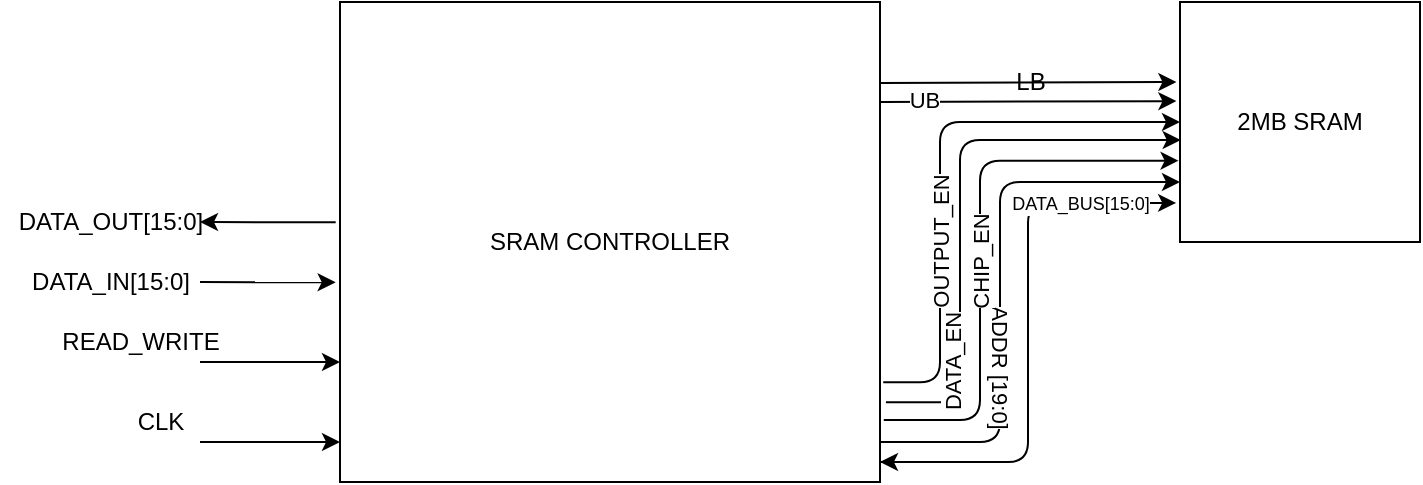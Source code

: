 <mxfile version="13.9.9" type="github">
  <diagram id="r5ZC-w33vzgte6JM3MOx" name="Page-1">
    <mxGraphModel dx="1185" dy="644" grid="1" gridSize="10" guides="1" tooltips="1" connect="1" arrows="1" fold="1" page="1" pageScale="1" pageWidth="4681" pageHeight="3300" math="0" shadow="0">
      <root>
        <mxCell id="0" />
        <mxCell id="1" parent="0" />
        <mxCell id="Q9YdJj5kPWvqrhC-6Ocr-1" value="SRAM CONTROLLER" style="rounded=0;whiteSpace=wrap;html=1;" vertex="1" parent="1">
          <mxGeometry x="510" y="180" width="270" height="240" as="geometry" />
        </mxCell>
        <mxCell id="Q9YdJj5kPWvqrhC-6Ocr-2" value="" style="endArrow=classic;html=1;" edge="1" parent="1">
          <mxGeometry width="50" height="50" relative="1" as="geometry">
            <mxPoint x="440" y="400" as="sourcePoint" />
            <mxPoint x="510" y="400" as="targetPoint" />
          </mxGeometry>
        </mxCell>
        <mxCell id="Q9YdJj5kPWvqrhC-6Ocr-4" value="CLK" style="text;html=1;align=center;verticalAlign=middle;resizable=0;points=[];autosize=1;" vertex="1" parent="1">
          <mxGeometry x="400" y="380" width="40" height="20" as="geometry" />
        </mxCell>
        <mxCell id="Q9YdJj5kPWvqrhC-6Ocr-8" value="2MB SRAM" style="rounded=0;whiteSpace=wrap;html=1;" vertex="1" parent="1">
          <mxGeometry x="930" y="180" width="120" height="120" as="geometry" />
        </mxCell>
        <mxCell id="Q9YdJj5kPWvqrhC-6Ocr-9" value="" style="edgeStyle=elbowEdgeStyle;elbow=horizontal;endArrow=classic;html=1;entryX=-0.016;entryY=0.837;entryDx=0;entryDy=0;entryPerimeter=0;" edge="1" parent="1" target="Q9YdJj5kPWvqrhC-6Ocr-8">
          <mxGeometry width="50" height="50" relative="1" as="geometry">
            <mxPoint x="780" y="410" as="sourcePoint" />
            <mxPoint x="830" y="360" as="targetPoint" />
          </mxGeometry>
        </mxCell>
        <mxCell id="Q9YdJj5kPWvqrhC-6Ocr-10" value="" style="edgeStyle=elbowEdgeStyle;elbow=horizontal;endArrow=classic;html=1;entryX=0;entryY=0.75;entryDx=0;entryDy=0;" edge="1" parent="1" target="Q9YdJj5kPWvqrhC-6Ocr-8">
          <mxGeometry width="50" height="50" relative="1" as="geometry">
            <mxPoint x="780" y="400" as="sourcePoint" />
            <mxPoint x="924" y="269.96" as="targetPoint" />
            <Array as="points">
              <mxPoint x="840" y="340" />
            </Array>
          </mxGeometry>
        </mxCell>
        <mxCell id="Q9YdJj5kPWvqrhC-6Ocr-11" value="" style="edgeStyle=elbowEdgeStyle;elbow=horizontal;endArrow=classic;html=1;entryX=-0.006;entryY=0.661;entryDx=0;entryDy=0;entryPerimeter=0;exitX=1.007;exitY=0.871;exitDx=0;exitDy=0;exitPerimeter=0;" edge="1" parent="1" source="Q9YdJj5kPWvqrhC-6Ocr-1" target="Q9YdJj5kPWvqrhC-6Ocr-8">
          <mxGeometry width="50" height="50" relative="1" as="geometry">
            <mxPoint x="760" y="390.04" as="sourcePoint" />
            <mxPoint x="904" y="260.0" as="targetPoint" />
            <Array as="points">
              <mxPoint x="830" y="330" />
            </Array>
          </mxGeometry>
        </mxCell>
        <mxCell id="Q9YdJj5kPWvqrhC-6Ocr-12" value="" style="edgeStyle=elbowEdgeStyle;elbow=horizontal;endArrow=classic;html=1;entryX=0.003;entryY=0.575;entryDx=0;entryDy=0;entryPerimeter=0;exitX=1.011;exitY=0.834;exitDx=0;exitDy=0;exitPerimeter=0;" edge="1" parent="1" source="Q9YdJj5kPWvqrhC-6Ocr-1" target="Q9YdJj5kPWvqrhC-6Ocr-8">
          <mxGeometry width="50" height="50" relative="1" as="geometry">
            <mxPoint x="770" y="380" as="sourcePoint" />
            <mxPoint x="914" y="249.96" as="targetPoint" />
            <Array as="points">
              <mxPoint x="820" y="320" />
            </Array>
          </mxGeometry>
        </mxCell>
        <mxCell id="Q9YdJj5kPWvqrhC-6Ocr-13" value="" style="edgeStyle=elbowEdgeStyle;elbow=horizontal;endArrow=classic;html=1;entryX=0;entryY=0.5;entryDx=0;entryDy=0;exitX=1.006;exitY=0.792;exitDx=0;exitDy=0;exitPerimeter=0;" edge="1" parent="1" source="Q9YdJj5kPWvqrhC-6Ocr-1" target="Q9YdJj5kPWvqrhC-6Ocr-8">
          <mxGeometry width="50" height="50" relative="1" as="geometry">
            <mxPoint x="740" y="365.02" as="sourcePoint" />
            <mxPoint x="884" y="234.98" as="targetPoint" />
            <Array as="points">
              <mxPoint x="810" y="310" />
            </Array>
          </mxGeometry>
        </mxCell>
        <mxCell id="Q9YdJj5kPWvqrhC-6Ocr-14" value="" style="endArrow=classic;html=1;" edge="1" parent="1">
          <mxGeometry width="50" height="50" relative="1" as="geometry">
            <mxPoint x="840" y="410" as="sourcePoint" />
            <mxPoint x="780" y="410" as="targetPoint" />
          </mxGeometry>
        </mxCell>
        <mxCell id="Q9YdJj5kPWvqrhC-6Ocr-15" value="&lt;font style=&quot;font-size: 9px&quot;&gt;DATA_BUS[15:0]&lt;/font&gt;" style="edgeLabel;html=1;align=center;verticalAlign=middle;resizable=0;points=[];" vertex="1" connectable="0" parent="Q9YdJj5kPWvqrhC-6Ocr-14">
          <mxGeometry x="-0.446" relative="1" as="geometry">
            <mxPoint x="56.67" y="-130" as="offset" />
          </mxGeometry>
        </mxCell>
        <mxCell id="Q9YdJj5kPWvqrhC-6Ocr-16" value="ADDR [19:0]" style="edgeLabel;html=1;align=center;verticalAlign=middle;resizable=0;points=[];rotation=90;" vertex="1" connectable="0" parent="1">
          <mxGeometry x="840.003" y="350" as="geometry">
            <mxPoint x="12" y="1.776e-15" as="offset" />
          </mxGeometry>
        </mxCell>
        <mxCell id="Q9YdJj5kPWvqrhC-6Ocr-17" value="CHIP_EN" style="edgeLabel;html=1;align=center;verticalAlign=middle;resizable=0;points=[];rotation=-90;" vertex="1" connectable="0" parent="1">
          <mxGeometry x="830.003" y="310" as="geometry" />
        </mxCell>
        <mxCell id="Q9YdJj5kPWvqrhC-6Ocr-18" value="DATA_EN" style="edgeLabel;html=1;align=center;verticalAlign=middle;resizable=0;points=[];rotation=-90;" vertex="1" connectable="0" parent="1">
          <mxGeometry x="820.003" y="360" as="geometry">
            <mxPoint y="-4" as="offset" />
          </mxGeometry>
        </mxCell>
        <mxCell id="Q9YdJj5kPWvqrhC-6Ocr-19" value="OUTPUT_EN" style="edgeLabel;html=1;align=center;verticalAlign=middle;resizable=0;points=[];rotation=-90;" vertex="1" connectable="0" parent="1">
          <mxGeometry x="810.003" y="300" as="geometry" />
        </mxCell>
        <mxCell id="Q9YdJj5kPWvqrhC-6Ocr-20" value="" style="endArrow=classic;html=1;entryX=-0.015;entryY=0.413;entryDx=0;entryDy=0;entryPerimeter=0;" edge="1" parent="1" target="Q9YdJj5kPWvqrhC-6Ocr-8">
          <mxGeometry width="50" height="50" relative="1" as="geometry">
            <mxPoint x="780" y="230" as="sourcePoint" />
            <mxPoint x="830" y="180" as="targetPoint" />
          </mxGeometry>
        </mxCell>
        <mxCell id="Q9YdJj5kPWvqrhC-6Ocr-23" value="UB" style="edgeLabel;html=1;align=center;verticalAlign=middle;resizable=0;points=[];" vertex="1" connectable="0" parent="Q9YdJj5kPWvqrhC-6Ocr-20">
          <mxGeometry x="-0.704" y="1" relative="1" as="geometry">
            <mxPoint as="offset" />
          </mxGeometry>
        </mxCell>
        <mxCell id="Q9YdJj5kPWvqrhC-6Ocr-21" value="" style="endArrow=classic;html=1;entryX=-0.015;entryY=0.413;entryDx=0;entryDy=0;entryPerimeter=0;" edge="1" parent="1">
          <mxGeometry width="50" height="50" relative="1" as="geometry">
            <mxPoint x="780" y="220.44" as="sourcePoint" />
            <mxPoint x="928.2" y="220.0" as="targetPoint" />
          </mxGeometry>
        </mxCell>
        <mxCell id="Q9YdJj5kPWvqrhC-6Ocr-22" value="LB" style="text;html=1;align=center;verticalAlign=middle;resizable=0;points=[];autosize=1;" vertex="1" parent="1">
          <mxGeometry x="840" y="210" width="30" height="20" as="geometry" />
        </mxCell>
        <mxCell id="Q9YdJj5kPWvqrhC-6Ocr-25" value="" style="endArrow=classic;html=1;entryX=0;entryY=0.75;entryDx=0;entryDy=0;" edge="1" parent="1" target="Q9YdJj5kPWvqrhC-6Ocr-1">
          <mxGeometry width="50" height="50" relative="1" as="geometry">
            <mxPoint x="440" y="360" as="sourcePoint" />
            <mxPoint x="510" y="300" as="targetPoint" />
          </mxGeometry>
        </mxCell>
        <mxCell id="Q9YdJj5kPWvqrhC-6Ocr-26" value="READ_WRITE" style="text;html=1;align=center;verticalAlign=middle;resizable=0;points=[];autosize=1;" vertex="1" parent="1">
          <mxGeometry x="365" y="340" width="90" height="20" as="geometry" />
        </mxCell>
        <mxCell id="Q9YdJj5kPWvqrhC-6Ocr-27" value="" style="endArrow=classic;html=1;entryX=-0.008;entryY=0.584;entryDx=0;entryDy=0;entryPerimeter=0;" edge="1" parent="1" target="Q9YdJj5kPWvqrhC-6Ocr-1">
          <mxGeometry width="50" height="50" relative="1" as="geometry">
            <mxPoint x="440" y="320" as="sourcePoint" />
            <mxPoint x="490" y="275" as="targetPoint" />
          </mxGeometry>
        </mxCell>
        <mxCell id="Q9YdJj5kPWvqrhC-6Ocr-29" value="" style="endArrow=classic;html=1;entryX=-0.008;entryY=0.584;entryDx=0;entryDy=0;entryPerimeter=0;" edge="1" parent="1">
          <mxGeometry width="50" height="50" relative="1" as="geometry">
            <mxPoint x="507.84" y="290.16" as="sourcePoint" />
            <mxPoint x="440" y="290" as="targetPoint" />
          </mxGeometry>
        </mxCell>
        <mxCell id="Q9YdJj5kPWvqrhC-6Ocr-30" value="DATA_IN[15:0]" style="text;html=1;align=center;verticalAlign=middle;resizable=0;points=[];autosize=1;" vertex="1" parent="1">
          <mxGeometry x="350" y="310" width="90" height="20" as="geometry" />
        </mxCell>
        <mxCell id="Q9YdJj5kPWvqrhC-6Ocr-31" value="DATA_OUT[15:0]" style="text;html=1;align=center;verticalAlign=middle;resizable=0;points=[];autosize=1;" vertex="1" parent="1">
          <mxGeometry x="340" y="280" width="110" height="20" as="geometry" />
        </mxCell>
      </root>
    </mxGraphModel>
  </diagram>
</mxfile>
